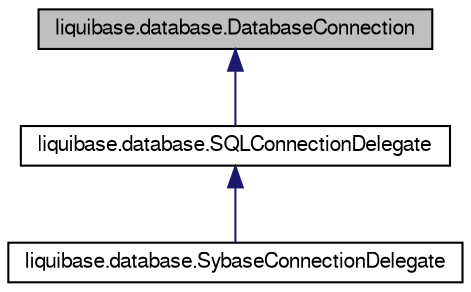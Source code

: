 digraph G
{
  edge [fontname="FreeSans",fontsize=10,labelfontname="FreeSans",labelfontsize=10];
  node [fontname="FreeSans",fontsize=10,shape=record];
  Node1 [label="liquibase.database.DatabaseConnection",height=0.2,width=0.4,color="black", fillcolor="grey75", style="filled" fontcolor="black"];
  Node1 -> Node2 [dir=back,color="midnightblue",fontsize=10,style="solid",fontname="FreeSans"];
  Node2 [label="liquibase.database.SQLConnectionDelegate",height=0.2,width=0.4,color="black", fillcolor="white", style="filled",URL="$classliquibase_1_1database_1_1_s_q_l_connection_delegate.html",tooltip="A ConnectionWrapper implementation which delegates completely to an underlying java..."];
  Node2 -> Node3 [dir=back,color="midnightblue",fontsize=10,style="solid",fontname="FreeSans"];
  Node3 [label="liquibase.database.SybaseConnectionDelegate",height=0.2,width=0.4,color="black", fillcolor="white", style="filled",URL="$classliquibase_1_1database_1_1_sybase_connection_delegate.html",tooltip="A Sybase specific Delegate that removes the calls to commit and rollback as Sybase..."];
}
